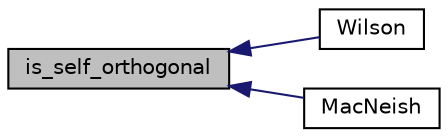 digraph "is_self_orthogonal"
{
  edge [fontname="Helvetica",fontsize="10",labelfontname="Helvetica",labelfontsize="10"];
  node [fontname="Helvetica",fontsize="10",shape=record];
  rankdir="LR";
  Node196 [label="is_self_orthogonal",height=0.2,width=0.4,color="black", fillcolor="grey75", style="filled", fontcolor="black"];
  Node196 -> Node197 [dir="back",color="midnightblue",fontsize="10",style="solid",fontname="Helvetica"];
  Node197 [label="Wilson",height=0.2,width=0.4,color="black", fillcolor="white", style="filled",URL="$d5/d3f/test_8_c.html#a74d70c4515ad1bfa1f5dfd97aee72491"];
  Node196 -> Node198 [dir="back",color="midnightblue",fontsize="10",style="solid",fontname="Helvetica"];
  Node198 [label="MacNeish",height=0.2,width=0.4,color="black", fillcolor="white", style="filled",URL="$d5/d3f/test_8_c.html#aa6a4aba2ea40865428ca95da4a7f94fc"];
}
